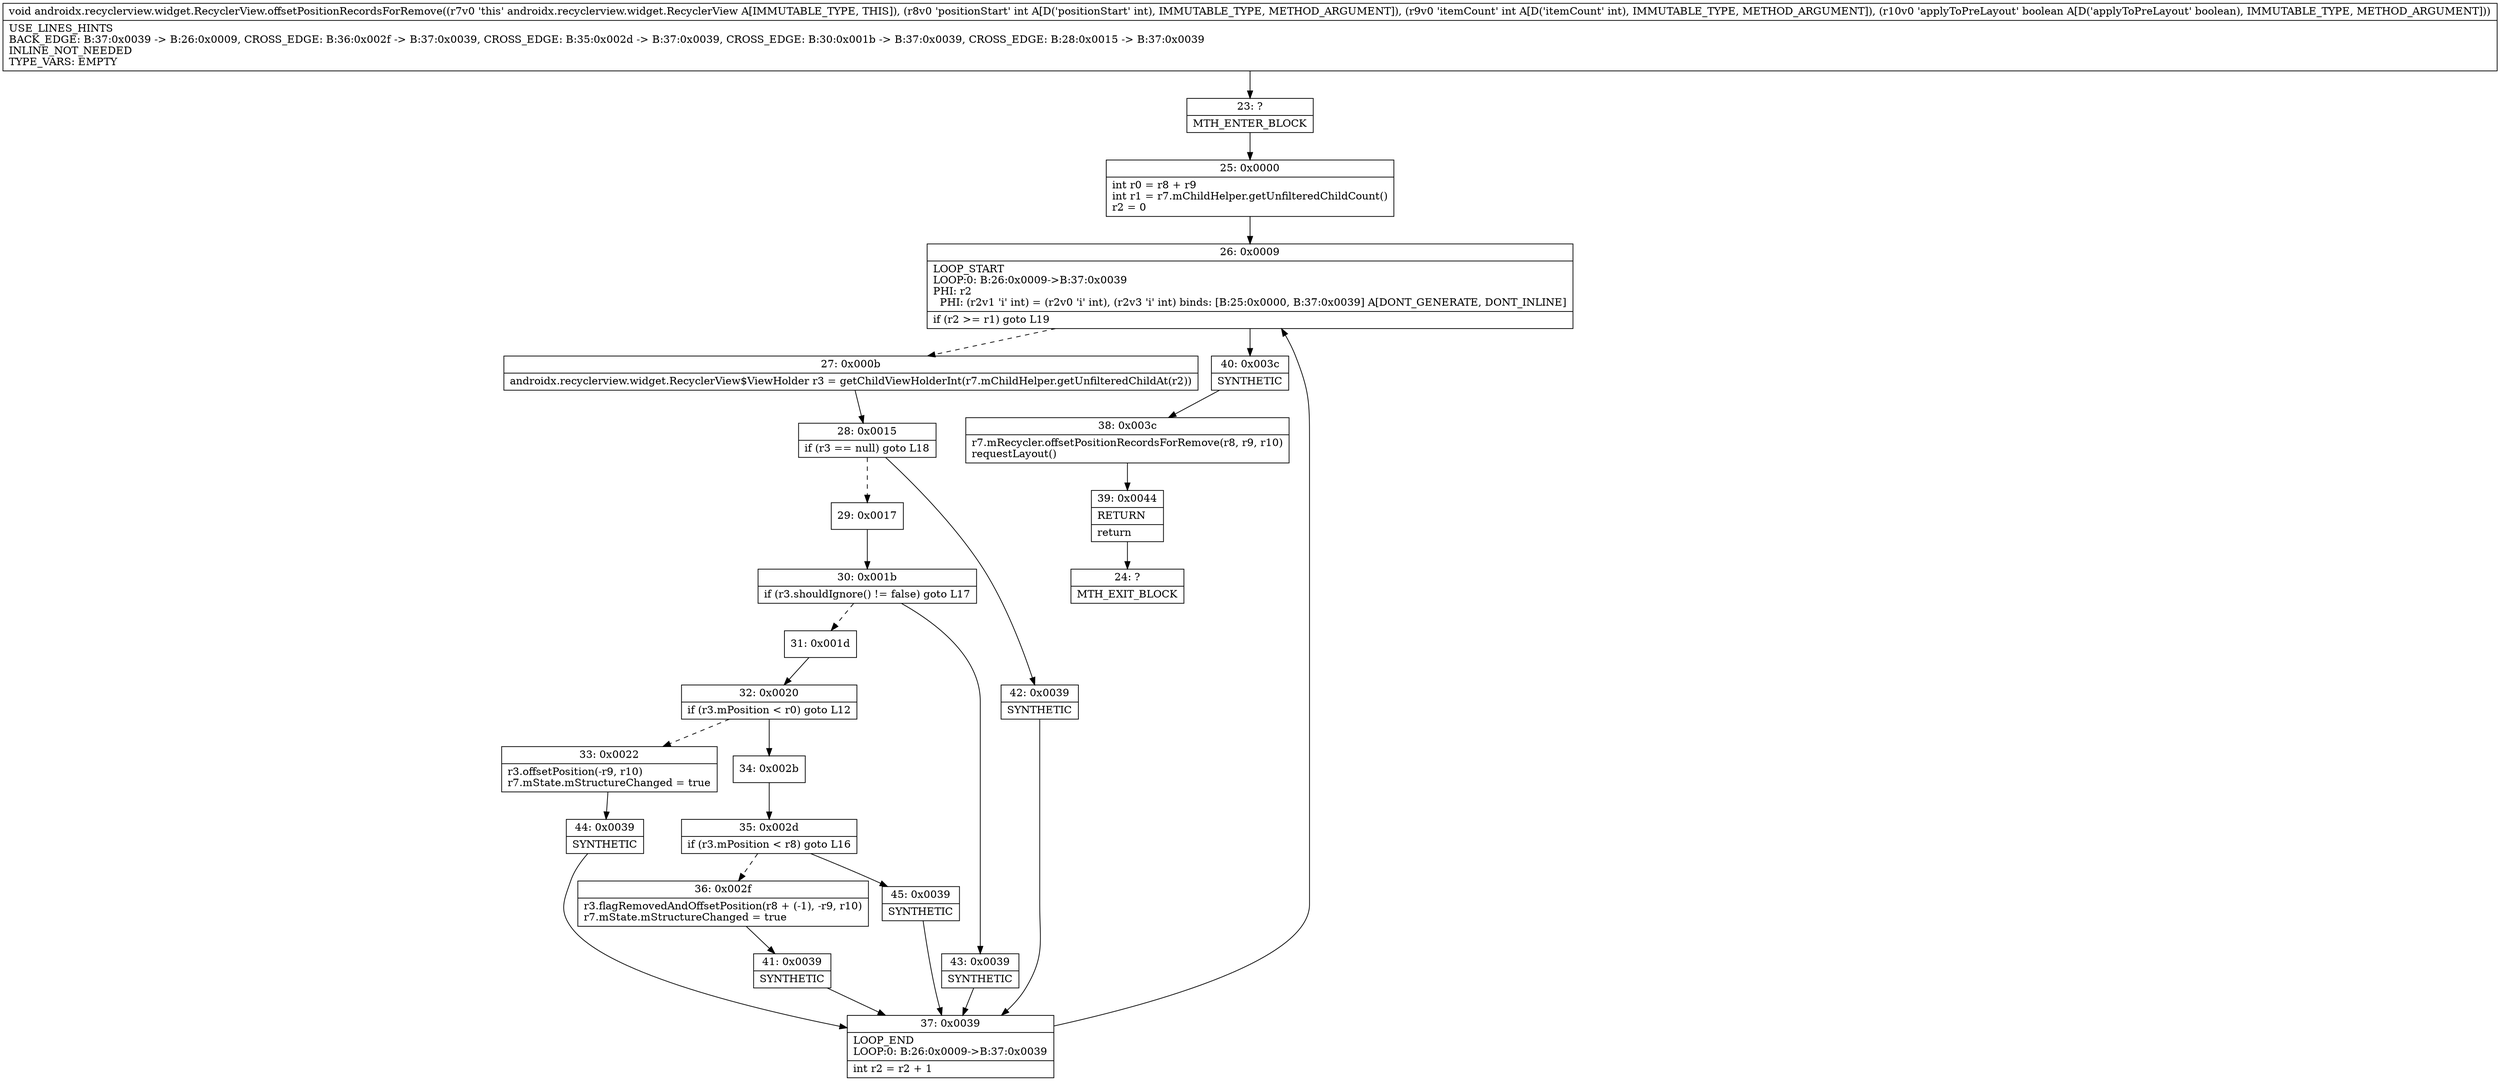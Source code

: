digraph "CFG forandroidx.recyclerview.widget.RecyclerView.offsetPositionRecordsForRemove(IIZ)V" {
Node_23 [shape=record,label="{23\:\ ?|MTH_ENTER_BLOCK\l}"];
Node_25 [shape=record,label="{25\:\ 0x0000|int r0 = r8 + r9\lint r1 = r7.mChildHelper.getUnfilteredChildCount()\lr2 = 0\l}"];
Node_26 [shape=record,label="{26\:\ 0x0009|LOOP_START\lLOOP:0: B:26:0x0009\-\>B:37:0x0039\lPHI: r2 \l  PHI: (r2v1 'i' int) = (r2v0 'i' int), (r2v3 'i' int) binds: [B:25:0x0000, B:37:0x0039] A[DONT_GENERATE, DONT_INLINE]\l|if (r2 \>= r1) goto L19\l}"];
Node_27 [shape=record,label="{27\:\ 0x000b|androidx.recyclerview.widget.RecyclerView$ViewHolder r3 = getChildViewHolderInt(r7.mChildHelper.getUnfilteredChildAt(r2))\l}"];
Node_28 [shape=record,label="{28\:\ 0x0015|if (r3 == null) goto L18\l}"];
Node_29 [shape=record,label="{29\:\ 0x0017}"];
Node_30 [shape=record,label="{30\:\ 0x001b|if (r3.shouldIgnore() != false) goto L17\l}"];
Node_31 [shape=record,label="{31\:\ 0x001d}"];
Node_32 [shape=record,label="{32\:\ 0x0020|if (r3.mPosition \< r0) goto L12\l}"];
Node_33 [shape=record,label="{33\:\ 0x0022|r3.offsetPosition(\-r9, r10)\lr7.mState.mStructureChanged = true\l}"];
Node_44 [shape=record,label="{44\:\ 0x0039|SYNTHETIC\l}"];
Node_37 [shape=record,label="{37\:\ 0x0039|LOOP_END\lLOOP:0: B:26:0x0009\-\>B:37:0x0039\l|int r2 = r2 + 1\l}"];
Node_34 [shape=record,label="{34\:\ 0x002b}"];
Node_35 [shape=record,label="{35\:\ 0x002d|if (r3.mPosition \< r8) goto L16\l}"];
Node_36 [shape=record,label="{36\:\ 0x002f|r3.flagRemovedAndOffsetPosition(r8 + (\-1), \-r9, r10)\lr7.mState.mStructureChanged = true\l}"];
Node_41 [shape=record,label="{41\:\ 0x0039|SYNTHETIC\l}"];
Node_45 [shape=record,label="{45\:\ 0x0039|SYNTHETIC\l}"];
Node_43 [shape=record,label="{43\:\ 0x0039|SYNTHETIC\l}"];
Node_42 [shape=record,label="{42\:\ 0x0039|SYNTHETIC\l}"];
Node_40 [shape=record,label="{40\:\ 0x003c|SYNTHETIC\l}"];
Node_38 [shape=record,label="{38\:\ 0x003c|r7.mRecycler.offsetPositionRecordsForRemove(r8, r9, r10)\lrequestLayout()\l}"];
Node_39 [shape=record,label="{39\:\ 0x0044|RETURN\l|return\l}"];
Node_24 [shape=record,label="{24\:\ ?|MTH_EXIT_BLOCK\l}"];
MethodNode[shape=record,label="{void androidx.recyclerview.widget.RecyclerView.offsetPositionRecordsForRemove((r7v0 'this' androidx.recyclerview.widget.RecyclerView A[IMMUTABLE_TYPE, THIS]), (r8v0 'positionStart' int A[D('positionStart' int), IMMUTABLE_TYPE, METHOD_ARGUMENT]), (r9v0 'itemCount' int A[D('itemCount' int), IMMUTABLE_TYPE, METHOD_ARGUMENT]), (r10v0 'applyToPreLayout' boolean A[D('applyToPreLayout' boolean), IMMUTABLE_TYPE, METHOD_ARGUMENT]))  | USE_LINES_HINTS\lBACK_EDGE: B:37:0x0039 \-\> B:26:0x0009, CROSS_EDGE: B:36:0x002f \-\> B:37:0x0039, CROSS_EDGE: B:35:0x002d \-\> B:37:0x0039, CROSS_EDGE: B:30:0x001b \-\> B:37:0x0039, CROSS_EDGE: B:28:0x0015 \-\> B:37:0x0039\lINLINE_NOT_NEEDED\lTYPE_VARS: EMPTY\l}"];
MethodNode -> Node_23;Node_23 -> Node_25;
Node_25 -> Node_26;
Node_26 -> Node_27[style=dashed];
Node_26 -> Node_40;
Node_27 -> Node_28;
Node_28 -> Node_29[style=dashed];
Node_28 -> Node_42;
Node_29 -> Node_30;
Node_30 -> Node_31[style=dashed];
Node_30 -> Node_43;
Node_31 -> Node_32;
Node_32 -> Node_33[style=dashed];
Node_32 -> Node_34;
Node_33 -> Node_44;
Node_44 -> Node_37;
Node_37 -> Node_26;
Node_34 -> Node_35;
Node_35 -> Node_36[style=dashed];
Node_35 -> Node_45;
Node_36 -> Node_41;
Node_41 -> Node_37;
Node_45 -> Node_37;
Node_43 -> Node_37;
Node_42 -> Node_37;
Node_40 -> Node_38;
Node_38 -> Node_39;
Node_39 -> Node_24;
}

